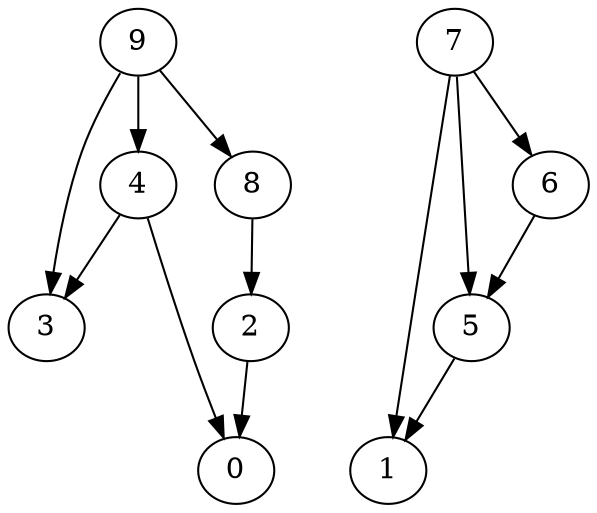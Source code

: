 digraph G {
  graph [splines=true overlap=false]
  node  [shape=ellipse, width=0.3, height=0.3]
  0 [label="0"];
  1 [label="1"];
  2 [label="2"];
  3 [label="3"];
  4 [label="4"];
  5 [label="5"];
  6 [label="6"];
  7 [label="7"];
  8 [label="8"];
  9 [label="9"];
  2 -> 0;
  4 -> 0;
  4 -> 3;
  5 -> 1;
  6 -> 5;
  7 -> 1;
  7 -> 5;
  7 -> 6;
  8 -> 2;
  9 -> 3;
  9 -> 4;
  9 -> 8;
}
